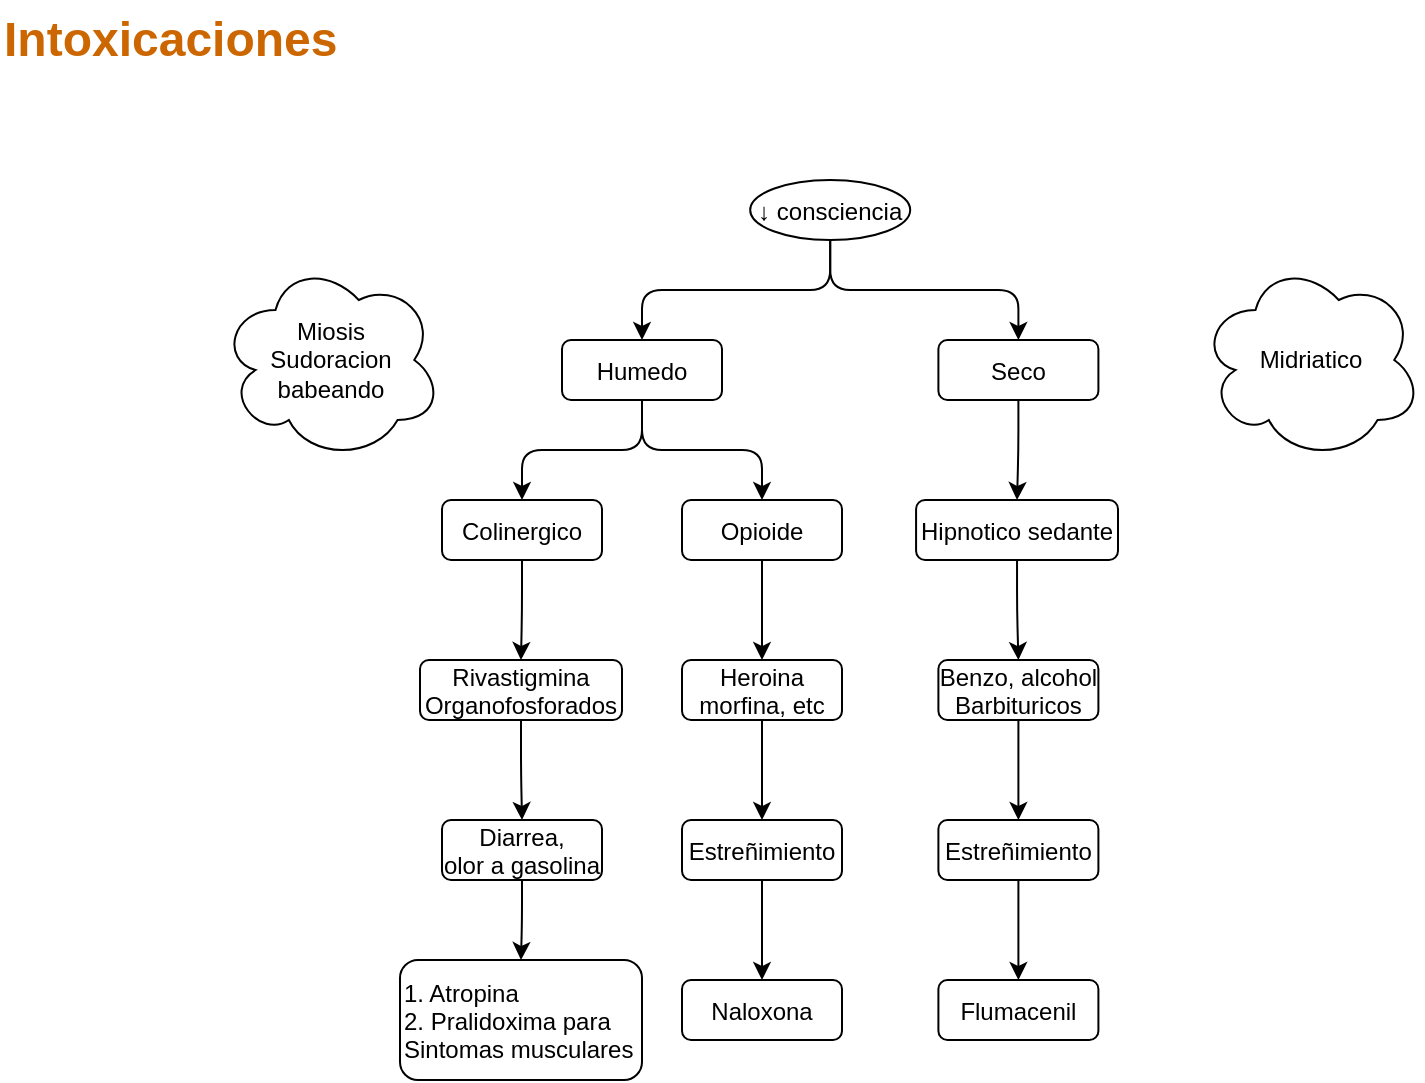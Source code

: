 <mxfile version="21.1.2" type="github">
  <diagram name="Page-1" id="o6SSl2_z5C2vus49G62G">
    <mxGraphModel dx="1434" dy="764" grid="1" gridSize="10" guides="1" tooltips="1" connect="1" arrows="1" fold="1" page="1" pageScale="1" pageWidth="850" pageHeight="1100" math="0" shadow="0">
      <root>
        <mxCell id="0" />
        <mxCell id="1" parent="0" />
        <mxCell id="3uG8G9ZaTZoT1gMZAGrr-1" value="Intoxicaciones" style="text;strokeColor=none;fillColor=none;html=1;fontSize=24;fontStyle=1;verticalAlign=middle;align=left;fontColor=#CC6600;" vertex="1" parent="1">
          <mxGeometry x="40" y="80" width="180" height="40" as="geometry" />
        </mxCell>
        <mxCell id="3uG8G9ZaTZoT1gMZAGrr-2" value="↓ consciencia" style="ellipse" vertex="1" parent="1">
          <mxGeometry x="415.1" y="170" width="80" height="30" as="geometry" />
        </mxCell>
        <mxCell id="3uG8G9ZaTZoT1gMZAGrr-3" value="Humedo" style="rounded=1;" vertex="1" parent="1">
          <mxGeometry x="321.002" y="250" width="80" height="30" as="geometry" />
        </mxCell>
        <mxCell id="3uG8G9ZaTZoT1gMZAGrr-4" value="" style="edgeStyle=elbowEdgeStyle;elbow=vertical;" edge="1" source="3uG8G9ZaTZoT1gMZAGrr-2" target="3uG8G9ZaTZoT1gMZAGrr-3" parent="1">
          <mxGeometry relative="1" as="geometry" />
        </mxCell>
        <mxCell id="3uG8G9ZaTZoT1gMZAGrr-5" value="Seco" style="rounded=1;" vertex="1" parent="1">
          <mxGeometry x="509.198" y="250" width="80" height="30" as="geometry" />
        </mxCell>
        <mxCell id="3uG8G9ZaTZoT1gMZAGrr-6" value="" style="edgeStyle=elbowEdgeStyle;elbow=vertical;" edge="1" source="3uG8G9ZaTZoT1gMZAGrr-2" target="3uG8G9ZaTZoT1gMZAGrr-5" parent="1">
          <mxGeometry relative="1" as="geometry" />
        </mxCell>
        <mxCell id="3uG8G9ZaTZoT1gMZAGrr-7" value="Colinergico" style="rounded=1;" vertex="1" parent="1">
          <mxGeometry x="261.002" y="330" width="80" height="30" as="geometry" />
        </mxCell>
        <mxCell id="3uG8G9ZaTZoT1gMZAGrr-8" value="" style="edgeStyle=elbowEdgeStyle;elbow=vertical;" edge="1" source="3uG8G9ZaTZoT1gMZAGrr-3" target="3uG8G9ZaTZoT1gMZAGrr-7" parent="1">
          <mxGeometry relative="1" as="geometry" />
        </mxCell>
        <mxCell id="3uG8G9ZaTZoT1gMZAGrr-9" value="Opioide" style="rounded=1;" vertex="1" parent="1">
          <mxGeometry x="381.002" y="330" width="80" height="30" as="geometry" />
        </mxCell>
        <mxCell id="3uG8G9ZaTZoT1gMZAGrr-10" value="" style="edgeStyle=elbowEdgeStyle;elbow=vertical;" edge="1" source="3uG8G9ZaTZoT1gMZAGrr-3" target="3uG8G9ZaTZoT1gMZAGrr-9" parent="1">
          <mxGeometry relative="1" as="geometry" />
        </mxCell>
        <mxCell id="3uG8G9ZaTZoT1gMZAGrr-11" value="Hipnotico sedante" style="rounded=1;" vertex="1" parent="1">
          <mxGeometry x="498.04" y="330" width="100.96" height="30" as="geometry" />
        </mxCell>
        <mxCell id="3uG8G9ZaTZoT1gMZAGrr-12" value="" style="edgeStyle=elbowEdgeStyle;elbow=vertical;" edge="1" source="3uG8G9ZaTZoT1gMZAGrr-5" target="3uG8G9ZaTZoT1gMZAGrr-11" parent="1">
          <mxGeometry relative="1" as="geometry" />
        </mxCell>
        <mxCell id="3uG8G9ZaTZoT1gMZAGrr-13" value="Rivastigmina &#xa;Organofosforados" style="rounded=1;" vertex="1" parent="1">
          <mxGeometry x="250" y="410" width="101" height="30" as="geometry" />
        </mxCell>
        <mxCell id="3uG8G9ZaTZoT1gMZAGrr-14" value="" style="edgeStyle=elbowEdgeStyle;elbow=vertical;" edge="1" source="3uG8G9ZaTZoT1gMZAGrr-7" target="3uG8G9ZaTZoT1gMZAGrr-13" parent="1">
          <mxGeometry relative="1" as="geometry" />
        </mxCell>
        <mxCell id="3uG8G9ZaTZoT1gMZAGrr-15" value="Heroina&#xa;morfina, etc" style="rounded=1;" vertex="1" parent="1">
          <mxGeometry x="381.002" y="410" width="80" height="30" as="geometry" />
        </mxCell>
        <mxCell id="3uG8G9ZaTZoT1gMZAGrr-16" value="" style="edgeStyle=elbowEdgeStyle;elbow=vertical;" edge="1" source="3uG8G9ZaTZoT1gMZAGrr-9" target="3uG8G9ZaTZoT1gMZAGrr-15" parent="1">
          <mxGeometry relative="1" as="geometry" />
        </mxCell>
        <mxCell id="3uG8G9ZaTZoT1gMZAGrr-17" value="Diarrea, &#xa;olor a gasolina" style="rounded=1;" vertex="1" parent="1">
          <mxGeometry x="261.002" y="490" width="80" height="30" as="geometry" />
        </mxCell>
        <mxCell id="3uG8G9ZaTZoT1gMZAGrr-18" value="" style="edgeStyle=elbowEdgeStyle;elbow=vertical;" edge="1" source="3uG8G9ZaTZoT1gMZAGrr-13" target="3uG8G9ZaTZoT1gMZAGrr-17" parent="1">
          <mxGeometry relative="1" as="geometry" />
        </mxCell>
        <mxCell id="3uG8G9ZaTZoT1gMZAGrr-19" value="Estreñimiento" style="rounded=1;" vertex="1" parent="1">
          <mxGeometry x="381.002" y="490" width="80" height="30" as="geometry" />
        </mxCell>
        <mxCell id="3uG8G9ZaTZoT1gMZAGrr-20" value="" style="edgeStyle=elbowEdgeStyle;elbow=vertical;" edge="1" source="3uG8G9ZaTZoT1gMZAGrr-15" target="3uG8G9ZaTZoT1gMZAGrr-19" parent="1">
          <mxGeometry relative="1" as="geometry" />
        </mxCell>
        <mxCell id="3uG8G9ZaTZoT1gMZAGrr-21" value="Benzo, alcohol&#xa;Barbituricos" style="rounded=1;" vertex="1" parent="1">
          <mxGeometry x="509.198" y="410" width="80" height="30" as="geometry" />
        </mxCell>
        <mxCell id="3uG8G9ZaTZoT1gMZAGrr-22" value="" style="edgeStyle=elbowEdgeStyle;elbow=vertical;" edge="1" source="3uG8G9ZaTZoT1gMZAGrr-11" target="3uG8G9ZaTZoT1gMZAGrr-21" parent="1">
          <mxGeometry relative="1" as="geometry" />
        </mxCell>
        <mxCell id="3uG8G9ZaTZoT1gMZAGrr-23" value="Estreñimiento" style="rounded=1;" vertex="1" parent="1">
          <mxGeometry x="509.198" y="490" width="80" height="30" as="geometry" />
        </mxCell>
        <mxCell id="3uG8G9ZaTZoT1gMZAGrr-24" value="" style="edgeStyle=elbowEdgeStyle;elbow=vertical;" edge="1" source="3uG8G9ZaTZoT1gMZAGrr-21" target="3uG8G9ZaTZoT1gMZAGrr-23" parent="1">
          <mxGeometry relative="1" as="geometry" />
        </mxCell>
        <mxCell id="3uG8G9ZaTZoT1gMZAGrr-25" value="1. Atropina&#xa;2. Pralidoxima para &#xa;Sintomas musculares" style="rounded=1;align=left;" vertex="1" parent="1">
          <mxGeometry x="240" y="560" width="121" height="60" as="geometry" />
        </mxCell>
        <mxCell id="3uG8G9ZaTZoT1gMZAGrr-26" value="" style="edgeStyle=elbowEdgeStyle;elbow=vertical;" edge="1" source="3uG8G9ZaTZoT1gMZAGrr-17" target="3uG8G9ZaTZoT1gMZAGrr-25" parent="1">
          <mxGeometry relative="1" as="geometry" />
        </mxCell>
        <mxCell id="3uG8G9ZaTZoT1gMZAGrr-27" value="Naloxona" style="rounded=1;" vertex="1" parent="1">
          <mxGeometry x="381.002" y="570" width="80" height="30" as="geometry" />
        </mxCell>
        <mxCell id="3uG8G9ZaTZoT1gMZAGrr-28" value="" style="edgeStyle=elbowEdgeStyle;elbow=vertical;" edge="1" source="3uG8G9ZaTZoT1gMZAGrr-19" target="3uG8G9ZaTZoT1gMZAGrr-27" parent="1">
          <mxGeometry relative="1" as="geometry" />
        </mxCell>
        <mxCell id="3uG8G9ZaTZoT1gMZAGrr-29" value="Flumacenil" style="rounded=1;" vertex="1" parent="1">
          <mxGeometry x="509.198" y="570" width="80" height="30" as="geometry" />
        </mxCell>
        <mxCell id="3uG8G9ZaTZoT1gMZAGrr-30" value="" style="edgeStyle=elbowEdgeStyle;elbow=vertical;" edge="1" source="3uG8G9ZaTZoT1gMZAGrr-23" target="3uG8G9ZaTZoT1gMZAGrr-29" parent="1">
          <mxGeometry relative="1" as="geometry" />
        </mxCell>
        <mxCell id="3uG8G9ZaTZoT1gMZAGrr-34" value="Miosis&lt;br&gt;Sudoracion&lt;br&gt;babeando" style="ellipse;shape=cloud;whiteSpace=wrap;html=1;" vertex="1" parent="1">
          <mxGeometry x="150" y="210" width="111" height="100" as="geometry" />
        </mxCell>
        <mxCell id="3uG8G9ZaTZoT1gMZAGrr-35" value="Midriatico" style="ellipse;shape=cloud;whiteSpace=wrap;html=1;" vertex="1" parent="1">
          <mxGeometry x="640" y="210" width="111" height="100" as="geometry" />
        </mxCell>
      </root>
    </mxGraphModel>
  </diagram>
</mxfile>
